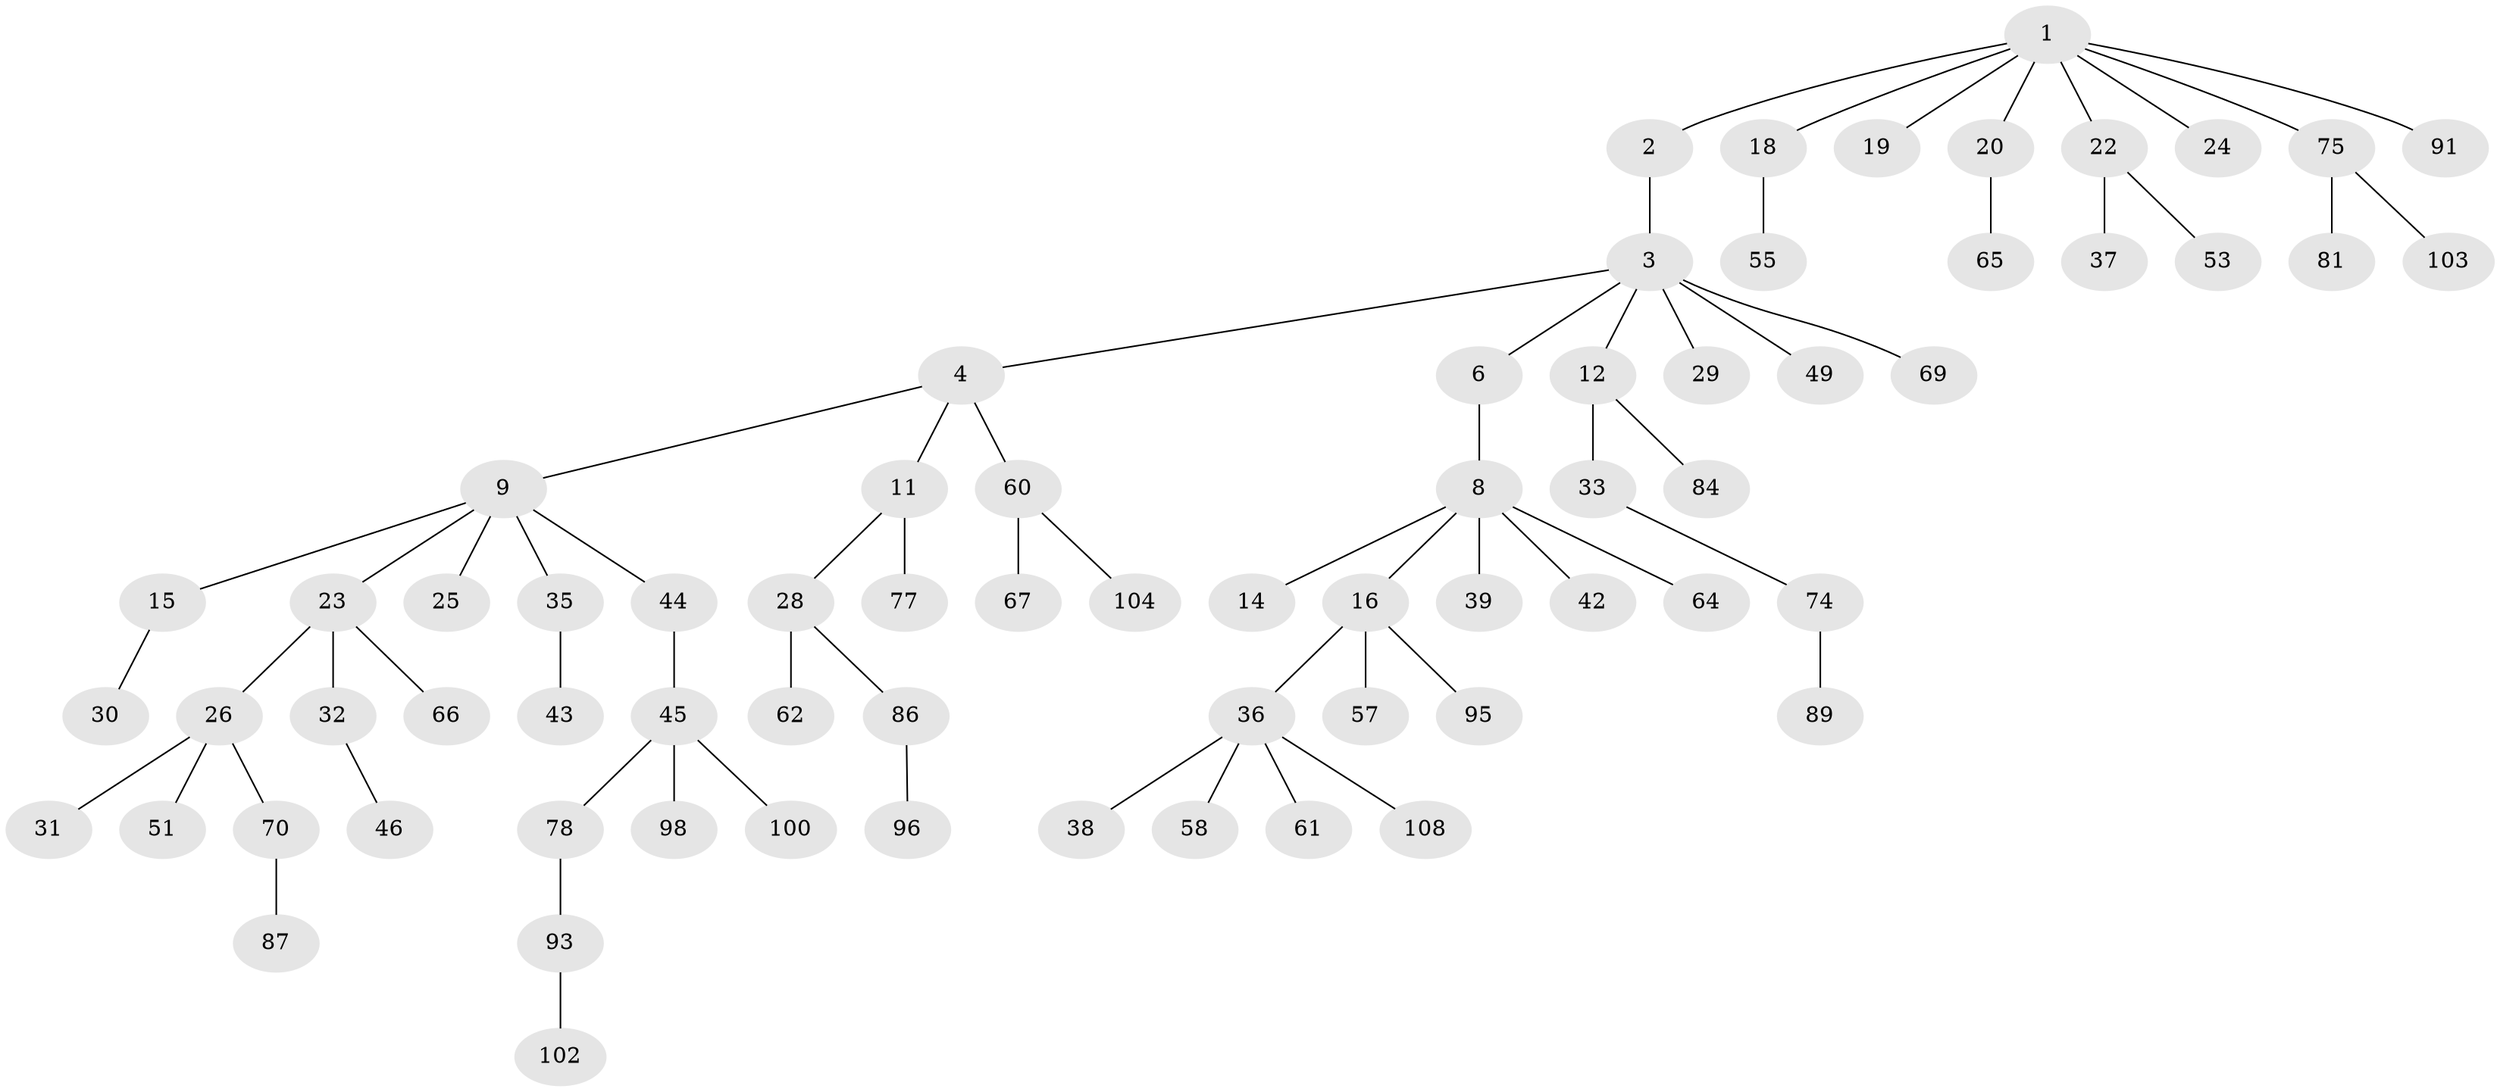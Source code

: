 // Generated by graph-tools (version 1.1) at 2025/24/03/03/25 07:24:07]
// undirected, 70 vertices, 69 edges
graph export_dot {
graph [start="1"]
  node [color=gray90,style=filled];
  1 [super="+7"];
  2 [super="+92"];
  3 [super="+10"];
  4 [super="+5"];
  6;
  8 [super="+13"];
  9 [super="+17"];
  11 [super="+73"];
  12;
  14 [super="+27"];
  15 [super="+21"];
  16 [super="+54"];
  18 [super="+50"];
  19;
  20 [super="+63"];
  22;
  23 [super="+40"];
  24 [super="+56"];
  25;
  26 [super="+52"];
  28 [super="+41"];
  29 [super="+34"];
  30;
  31;
  32 [super="+68"];
  33 [super="+71"];
  35 [super="+48"];
  36 [super="+72"];
  37 [super="+88"];
  38;
  39;
  42;
  43 [super="+85"];
  44;
  45 [super="+47"];
  46;
  49 [super="+80"];
  51;
  53 [super="+59"];
  55;
  57;
  58;
  60;
  61;
  62 [super="+79"];
  64;
  65 [super="+82"];
  66 [super="+76"];
  67;
  69;
  70 [super="+90"];
  74;
  75 [super="+97"];
  77;
  78 [super="+83"];
  81;
  84;
  86 [super="+94"];
  87 [super="+107"];
  89 [super="+99"];
  91;
  93;
  95 [super="+106"];
  96 [super="+101"];
  98;
  100;
  102;
  103;
  104 [super="+105"];
  108;
  1 -- 2;
  1 -- 18;
  1 -- 20;
  1 -- 22;
  1 -- 75;
  1 -- 24;
  1 -- 91;
  1 -- 19;
  2 -- 3;
  3 -- 4;
  3 -- 6;
  3 -- 49;
  3 -- 69;
  3 -- 12;
  3 -- 29;
  4 -- 11;
  4 -- 9;
  4 -- 60;
  6 -- 8;
  8 -- 14;
  8 -- 16;
  8 -- 64;
  8 -- 39;
  8 -- 42;
  9 -- 15;
  9 -- 23;
  9 -- 25;
  9 -- 44;
  9 -- 35;
  11 -- 28;
  11 -- 77;
  12 -- 33;
  12 -- 84;
  15 -- 30;
  16 -- 36;
  16 -- 95;
  16 -- 57;
  18 -- 55;
  20 -- 65;
  22 -- 37;
  22 -- 53;
  23 -- 26;
  23 -- 32;
  23 -- 66;
  26 -- 31;
  26 -- 51;
  26 -- 70;
  28 -- 86;
  28 -- 62;
  32 -- 46;
  33 -- 74;
  35 -- 43;
  36 -- 38;
  36 -- 58;
  36 -- 61;
  36 -- 108;
  44 -- 45;
  45 -- 78;
  45 -- 100;
  45 -- 98;
  60 -- 67;
  60 -- 104;
  70 -- 87;
  74 -- 89;
  75 -- 81;
  75 -- 103;
  78 -- 93;
  86 -- 96;
  93 -- 102;
}
